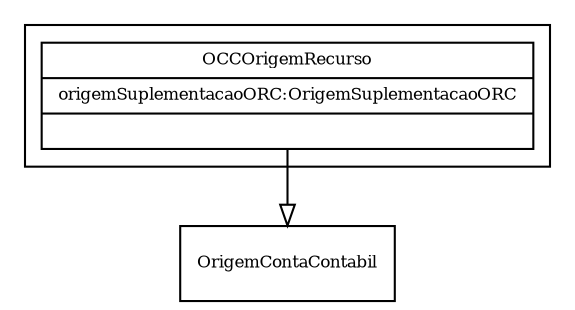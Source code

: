 digraph G{
fontname = "Times-Roman"
fontsize = 8

node [
        fontname = "Times-Roman"
        fontsize = 8
        shape = "record"
]

edge [
        fontname = "Times-Roman"
        fontsize = 8
]

subgraph clusterOCC__ORIGEM_DE_RECURSO
{
OCCOrigemRecurso [label = "{OCCOrigemRecurso|origemSuplementacaoORC:OrigemSuplementacaoORC\l|\l}"]
}
edge [ arrowhead = "empty" headlabel = "" taillabel = ""] OCCOrigemRecurso -> OrigemContaContabil
}

